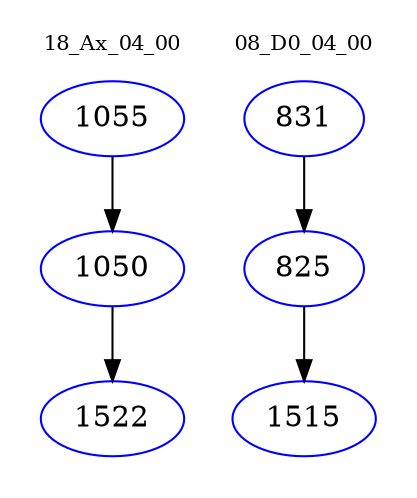digraph{
subgraph cluster_0 {
color = white
label = "18_Ax_04_00";
fontsize=10;
T0_1055 [label="1055", color="blue"]
T0_1055 -> T0_1050 [color="black"]
T0_1050 [label="1050", color="blue"]
T0_1050 -> T0_1522 [color="black"]
T0_1522 [label="1522", color="blue"]
}
subgraph cluster_1 {
color = white
label = "08_D0_04_00";
fontsize=10;
T1_831 [label="831", color="blue"]
T1_831 -> T1_825 [color="black"]
T1_825 [label="825", color="blue"]
T1_825 -> T1_1515 [color="black"]
T1_1515 [label="1515", color="blue"]
}
}
